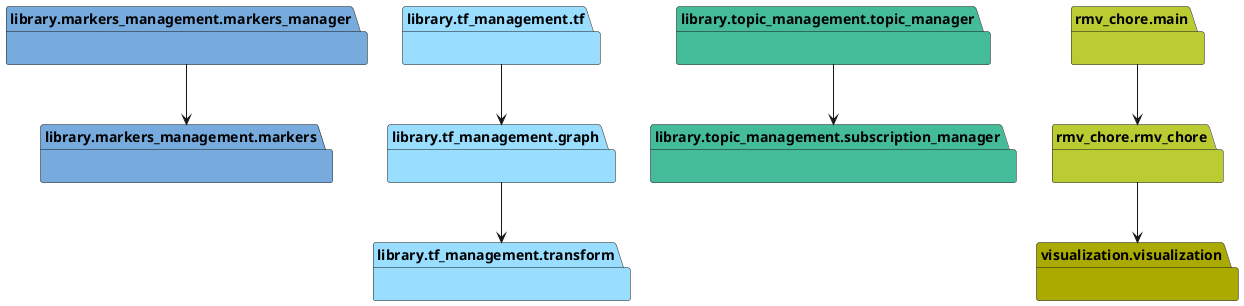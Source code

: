 @startuml packages
set namespaceSeparator none
package "library.markers_management.markers" as library.markers_management.markers #77AADD {
}
package "library.markers_management.markers_manager" as library.markers_management.markers_manager #77AADD {
}
package "library.tf_management.graph" as library.tf_management.graph #99DDFF {
}
package "library.tf_management.tf" as library.tf_management.tf #99DDFF {
}
package "library.tf_management.transform" as library.tf_management.transform #99DDFF {
}
package "library.topic_management.subscription_manager" as library.topic_management.subscription_manager #44BB99 {
}
package "library.topic_management.topic_manager" as library.topic_management.topic_manager #44BB99 {
}
package "rmv_chore.main" as rmv_chore.main #BBCC33 {
}
package "rmv_chore.rmv_chore" as rmv_chore.rmv_chore #BBCC33 {
}
package "visualization.visualization" as visualization.visualization #AAAA00 {
}
library.markers_management.markers_manager --> library.markers_management.markers
library.tf_management.graph --> library.tf_management.transform
library.tf_management.tf --> library.tf_management.graph
library.topic_management.topic_manager --> library.topic_management.subscription_manager
rmv_chore.main --> rmv_chore.rmv_chore
rmv_chore.rmv_chore --> visualization.visualization
@enduml
